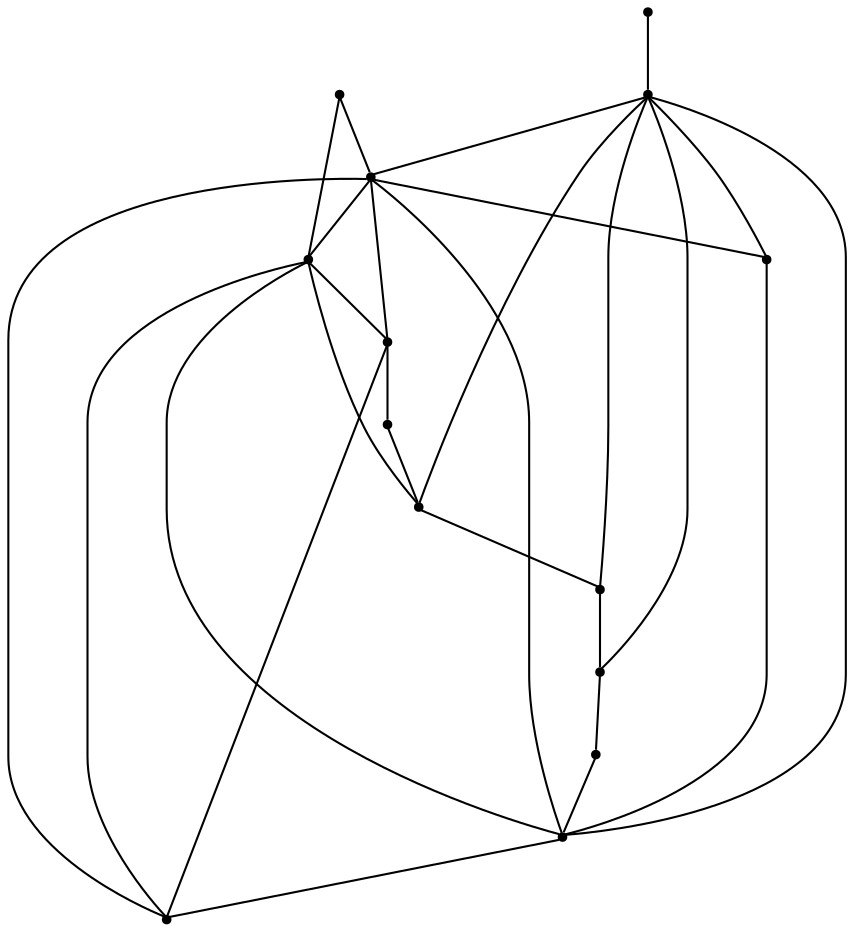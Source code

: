 graph {
  node [shape=point,comment="{\"directed\":false,\"doi\":\"10.1007/978-3-031-49272-3_21\",\"figure\":\"7 (2)\"}"]

  v0 [pos="1447.209784007058,937.120576887789"]
  v1 [pos="1192.8723600561661,936.86228390069"]
  v2 [pos="883.717872950411,1117.1512975968626"]
  v3 [pos="1132.8638748920282,1096.885790069928"]
  v4 [pos="1112.860611983128,1096.8857900699281"]
  v5 [pos="1162.9383667785487,1096.9066468153167"]
  v6 [pos="1192.8723600561661,1096.885790069928"]
  v7 [pos="1152.8658978267833,1136.8917143029662"]
  v8 [pos="1132.8638748920282,1136.8917143029662"]
  v9 [pos="1102.0963646352266,1136.9583541479883"]
  v10 [pos="1072.8521149243788,1136.8917143029662"]
  v11 [pos="1072.8521149243786,1296.9152045752944"]
  v12 [pos="739.8386494084019,936.858087116557"]
  v13 [pos="358.0570405080447,1296.9110077911614"]

  v0 -- v1 [id="-1",pos="1447.209784007058,937.120576887789 1192.8723600561661,936.86228390069 1192.8723600561661,936.86228390069 1192.8723600561661,936.86228390069"]
  v12 -- v1 [id="-3",pos="739.8386494084019,936.858087116557 1192.8723600561661,936.86228390069 1192.8723600561661,936.86228390069 1192.8723600561661,936.86228390069"]
  v13 -- v11 [id="-8",pos="358.0570405080447,1296.9110077911614 1072.8521149243786,1296.9152045752944 1072.8521149243786,1296.9152045752944 1072.8521149243786,1296.9152045752944"]
  v13 -- v2 [id="-37",pos="358.0570405080447,1296.9110077911614 883.717872950411,1117.1512975968626 883.717872950411,1117.1512975968626 883.717872950411,1117.1512975968626"]
  v3 -- v4 [id="-48",pos="1132.8638748920282,1096.885790069928 1112.860611983128,1096.8857900699281 1112.860611983128,1096.8857900699281 1112.860611983128,1096.8857900699281"]
  v5 -- v3 [id="-50",pos="1162.9383667785487,1096.9066468153167 1132.8638748920282,1096.885790069928 1132.8638748920282,1096.885790069928 1132.8638748920282,1096.885790069928"]
  v6 -- v5 [id="-51",pos="1192.8723600561661,1096.885790069928 1162.9383667785487,1096.9066468153167 1162.9383667785487,1096.9066468153167 1162.9383667785487,1096.9066468153167"]
  v6 -- v1 [id="-52",pos="1192.8723600561661,1096.885790069928 1192.8723600561661,936.86228390069 1192.8723600561661,936.86228390069 1192.8723600561661,936.86228390069"]
  v1 -- v2 [id="-54",pos="1192.8723600561661,936.86228390069 883.717872950411,1117.1512975968626 883.717872950411,1117.1512975968626 883.717872950411,1117.1512975968626"]
  v2 -- v12 [id="-255",pos="883.717872950411,1117.1512975968626 739.8386494084019,936.858087116557 739.8386494084019,936.858087116557 739.8386494084019,936.858087116557"]
  v12 -- v10 [id="-256",pos="739.8386494084019,936.858087116557 1072.8521149243788,1136.8917143029662 1072.8521149243788,1136.8917143029662 1072.8521149243788,1136.8917143029662"]
  v2 -- v10 [id="-379",pos="883.717872950411,1117.1512975968626 1072.8521149243788,1136.8917143029662 1072.8521149243788,1136.8917143029662 1072.8521149243788,1136.8917143029662"]
  v2 -- v11 [id="-595",pos="883.717872950411,1117.1512975968626 1072.8521149243786,1296.9152045752944 1072.8521149243786,1296.9152045752944 1072.8521149243786,1296.9152045752944"]
  v11 -- v9 [id="-640",pos="1072.8521149243786,1296.9152045752944 1102.0963646352266,1136.9583541479883 1102.0963646352266,1136.9583541479883 1102.0963646352266,1136.9583541479883"]
  v11 -- v6 [id="-643",pos="1072.8521149243786,1296.9152045752944 1192.8723600561661,1096.885790069928 1192.8723600561661,1096.885790069928 1192.8723600561661,1096.885790069928"]
  v11 -- v8 [id="-644",pos="1072.8521149243786,1296.9152045752944 1132.8638748920282,1136.8917143029662 1132.8638748920282,1136.8917143029662 1132.8638748920282,1136.8917143029662"]
  v11 -- v10 [id="-645",pos="1072.8521149243786,1296.9152045752944 1072.8521149243788,1136.8917143029662 1072.8521149243788,1136.8917143029662 1072.8521149243788,1136.8917143029662"]
  v10 -- v1 [id="-648",pos="1072.8521149243788,1136.8917143029662 1192.8723600561661,936.86228390069 1192.8723600561661,936.86228390069 1192.8723600561661,936.86228390069"]
  v10 -- v9 [id="-649",pos="1072.8521149243788,1136.8917143029662 1102.0963646352266,1136.9583541479883 1102.0963646352266,1136.9583541479883 1102.0963646352266,1136.9583541479883"]
  v9 -- v8 [id="-650",pos="1102.0963646352266,1136.9583541479883 1132.8638748920282,1136.8917143029662 1132.8638748920282,1136.8917143029662 1132.8638748920282,1136.8917143029662"]
  v8 -- v7 [id="-651",pos="1132.8638748920282,1136.8917143029662 1152.8658978267833,1136.8917143029662 1152.8658978267833,1136.8917143029662 1152.8658978267833,1136.8917143029662"]
  v2 -- v9 [id="-670",pos="883.717872950411,1117.1512975968626 1102.0963646352266,1136.9583541479883 1102.0963646352266,1136.9583541479883 1102.0963646352266,1136.9583541479883"]
  v4 -- v10 [id="-693",pos="1112.860611983128,1096.8857900699281 1072.8521149243788,1136.8917143029662 1072.8521149243788,1136.8917143029662 1072.8521149243788,1136.8917143029662"]
  v2 -- v8 [id="-703",pos="883.717872950411,1117.1512975968626 1132.8638748920282,1136.8917143029662 1132.8638748920282,1136.8917143029662 1132.8638748920282,1136.8917143029662"]
  v3 -- v1 [id="-709",pos="1132.8638748920282,1096.885790069928 1192.8723600561661,936.86228390069 1192.8723600561661,936.86228390069 1192.8723600561661,936.86228390069"]
  v7 -- v6 [id="-731",pos="1152.8658978267833,1136.8917143029662 1192.8723600561661,1096.885790069928 1192.8723600561661,1096.885790069928 1192.8723600561661,1096.885790069928"]
  v5 -- v1 [id="-747",pos="1162.9383667785487,1096.9066468153167 1192.8723600561661,936.86228390069 1192.8723600561661,936.86228390069 1192.8723600561661,936.86228390069"]
}